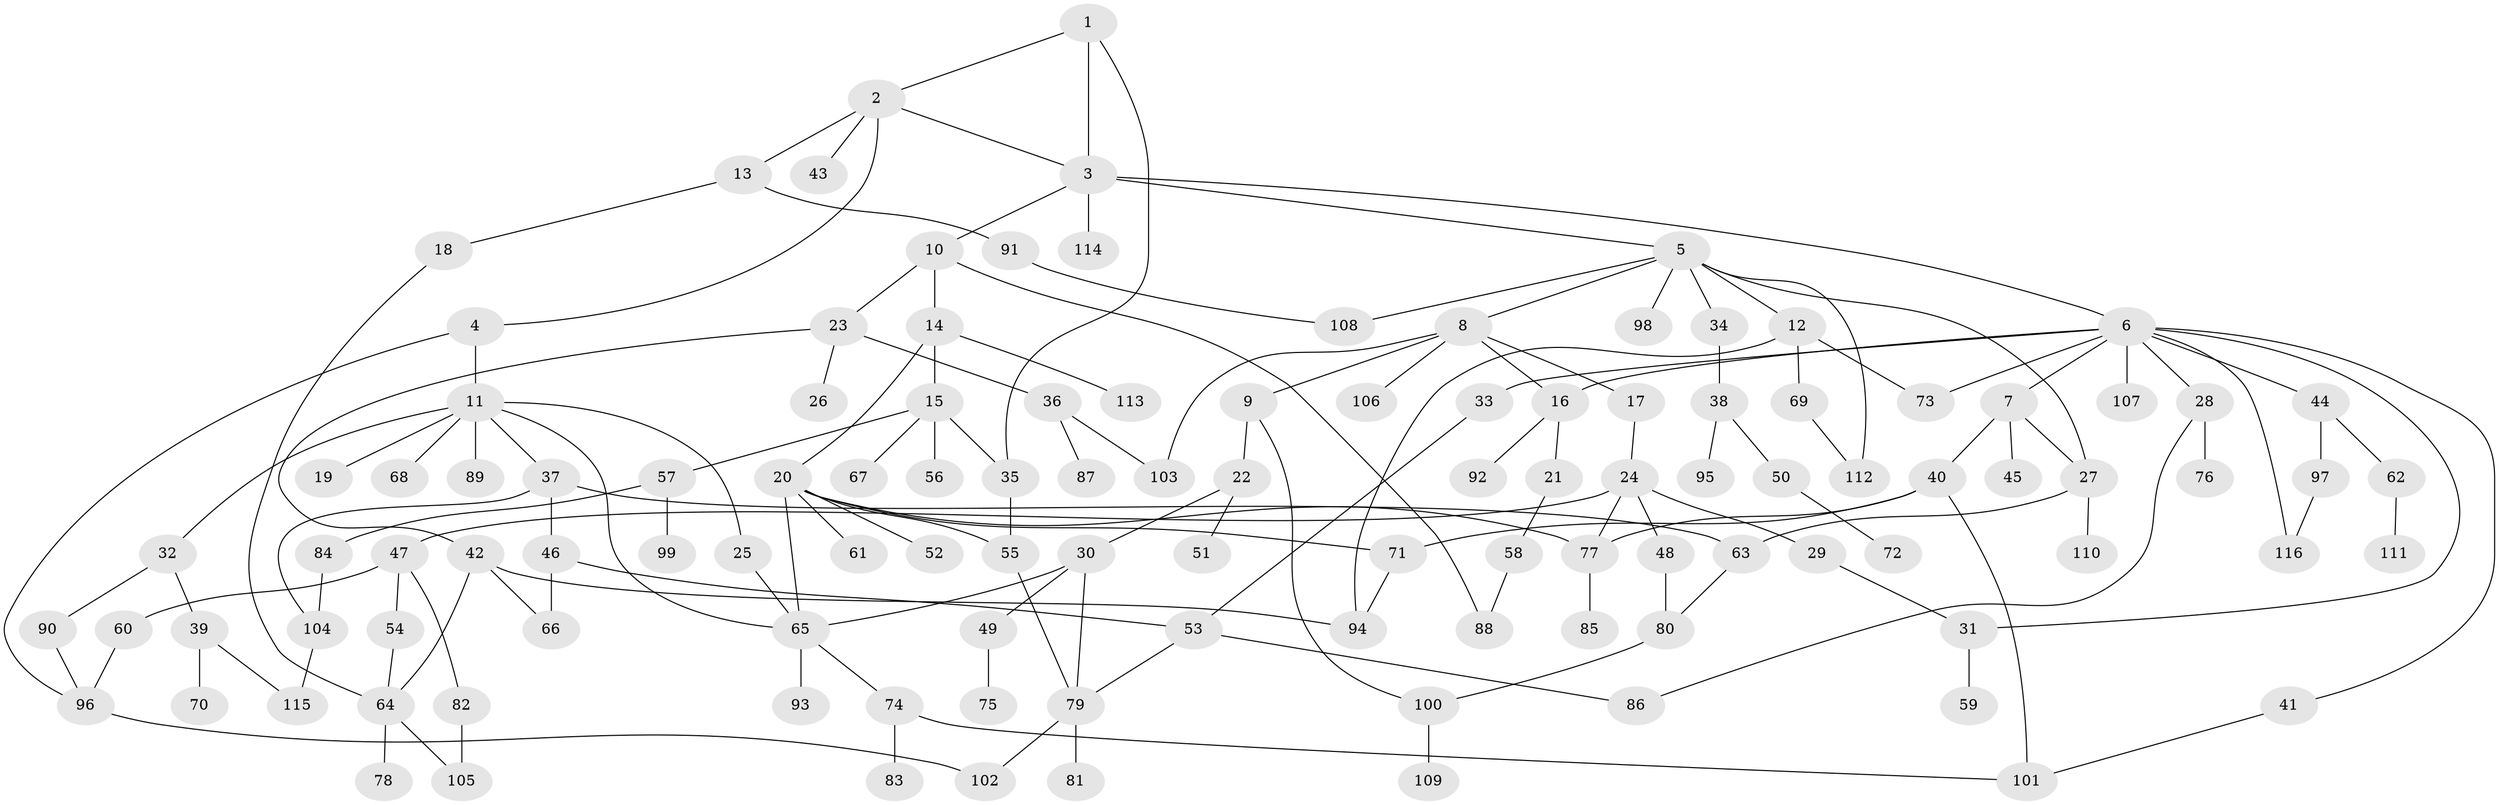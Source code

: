 // Generated by graph-tools (version 1.1) at 2025/10/02/27/25 16:10:51]
// undirected, 116 vertices, 153 edges
graph export_dot {
graph [start="1"]
  node [color=gray90,style=filled];
  1;
  2;
  3;
  4;
  5;
  6;
  7;
  8;
  9;
  10;
  11;
  12;
  13;
  14;
  15;
  16;
  17;
  18;
  19;
  20;
  21;
  22;
  23;
  24;
  25;
  26;
  27;
  28;
  29;
  30;
  31;
  32;
  33;
  34;
  35;
  36;
  37;
  38;
  39;
  40;
  41;
  42;
  43;
  44;
  45;
  46;
  47;
  48;
  49;
  50;
  51;
  52;
  53;
  54;
  55;
  56;
  57;
  58;
  59;
  60;
  61;
  62;
  63;
  64;
  65;
  66;
  67;
  68;
  69;
  70;
  71;
  72;
  73;
  74;
  75;
  76;
  77;
  78;
  79;
  80;
  81;
  82;
  83;
  84;
  85;
  86;
  87;
  88;
  89;
  90;
  91;
  92;
  93;
  94;
  95;
  96;
  97;
  98;
  99;
  100;
  101;
  102;
  103;
  104;
  105;
  106;
  107;
  108;
  109;
  110;
  111;
  112;
  113;
  114;
  115;
  116;
  1 -- 2;
  1 -- 3;
  1 -- 35;
  2 -- 3;
  2 -- 4;
  2 -- 13;
  2 -- 43;
  3 -- 5;
  3 -- 6;
  3 -- 10;
  3 -- 114;
  4 -- 11;
  4 -- 96;
  5 -- 8;
  5 -- 12;
  5 -- 34;
  5 -- 98;
  5 -- 112;
  5 -- 27;
  5 -- 108;
  6 -- 7;
  6 -- 28;
  6 -- 33;
  6 -- 41;
  6 -- 44;
  6 -- 73;
  6 -- 107;
  6 -- 116;
  6 -- 31;
  6 -- 16;
  7 -- 27;
  7 -- 40;
  7 -- 45;
  8 -- 9;
  8 -- 16;
  8 -- 17;
  8 -- 103;
  8 -- 106;
  9 -- 22;
  9 -- 100;
  10 -- 14;
  10 -- 23;
  10 -- 88;
  11 -- 19;
  11 -- 25;
  11 -- 32;
  11 -- 37;
  11 -- 65;
  11 -- 68;
  11 -- 89;
  12 -- 69;
  12 -- 73;
  12 -- 94;
  13 -- 18;
  13 -- 91;
  14 -- 15;
  14 -- 20;
  14 -- 113;
  15 -- 35;
  15 -- 56;
  15 -- 57;
  15 -- 67;
  16 -- 21;
  16 -- 92;
  17 -- 24;
  18 -- 64;
  20 -- 52;
  20 -- 55;
  20 -- 61;
  20 -- 71;
  20 -- 65;
  20 -- 77;
  21 -- 58;
  22 -- 30;
  22 -- 51;
  23 -- 26;
  23 -- 36;
  23 -- 42;
  24 -- 29;
  24 -- 47;
  24 -- 48;
  24 -- 77;
  25 -- 65;
  27 -- 63;
  27 -- 110;
  28 -- 76;
  28 -- 86;
  29 -- 31;
  30 -- 49;
  30 -- 65;
  30 -- 79;
  31 -- 59;
  32 -- 39;
  32 -- 90;
  33 -- 53;
  34 -- 38;
  35 -- 55;
  36 -- 87;
  36 -- 103;
  37 -- 46;
  37 -- 104;
  37 -- 63;
  38 -- 50;
  38 -- 95;
  39 -- 70;
  39 -- 115;
  40 -- 77;
  40 -- 101;
  40 -- 71;
  41 -- 101;
  42 -- 64;
  42 -- 94;
  42 -- 66;
  44 -- 62;
  44 -- 97;
  46 -- 53;
  46 -- 66;
  47 -- 54;
  47 -- 60;
  47 -- 82;
  48 -- 80;
  49 -- 75;
  50 -- 72;
  53 -- 86;
  53 -- 79;
  54 -- 64;
  55 -- 79;
  57 -- 84;
  57 -- 99;
  58 -- 88;
  60 -- 96;
  62 -- 111;
  63 -- 80;
  64 -- 78;
  64 -- 105;
  65 -- 74;
  65 -- 93;
  69 -- 112;
  71 -- 94;
  74 -- 83;
  74 -- 101;
  77 -- 85;
  79 -- 81;
  79 -- 102;
  80 -- 100;
  82 -- 105;
  84 -- 104;
  90 -- 96;
  91 -- 108;
  96 -- 102;
  97 -- 116;
  100 -- 109;
  104 -- 115;
}

